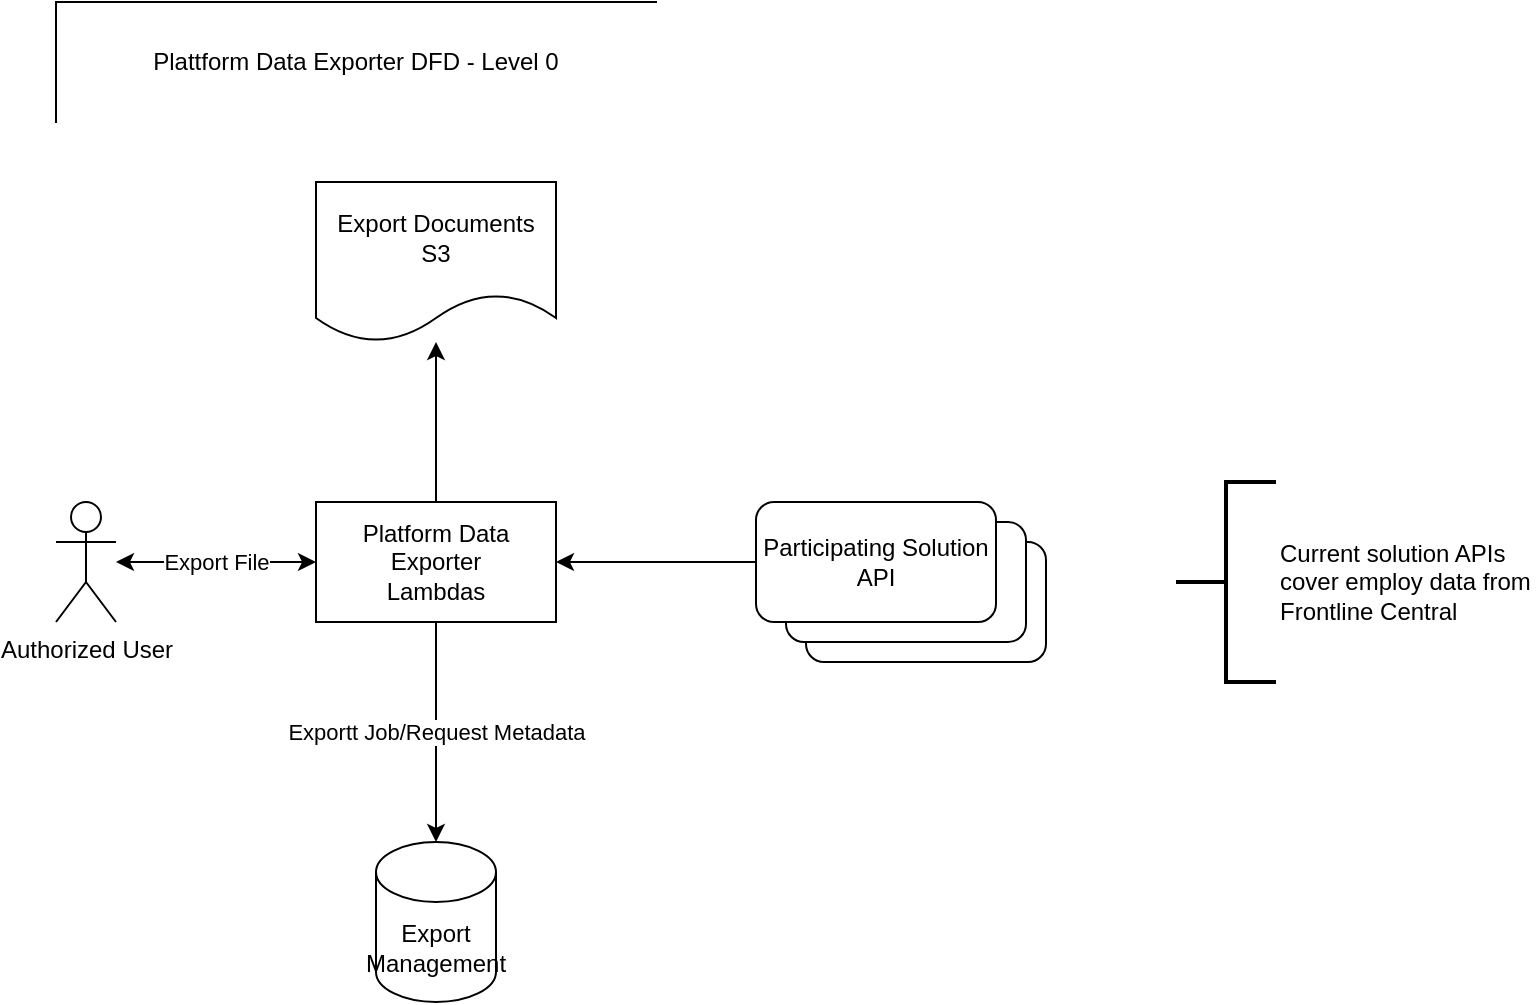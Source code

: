 <mxfile version="20.8.16" type="device"><diagram name="Page-1" id="g7S1QMbIfYLZPxOHycVF"><mxGraphModel dx="1098" dy="988" grid="1" gridSize="10" guides="1" tooltips="1" connect="1" arrows="1" fold="1" page="1" pageScale="1" pageWidth="850" pageHeight="1100" math="0" shadow="0"><root><mxCell id="0"/><mxCell id="1" parent="0"/><mxCell id="-g8zrjvSW6ZdotV9t9QR-7" style="edgeStyle=orthogonalEdgeStyle;rounded=0;orthogonalLoop=1;jettySize=auto;html=1;entryX=1;entryY=0.5;entryDx=0;entryDy=0;exitX=0;exitY=0.5;exitDx=0;exitDy=0;" edge="1" parent="1" source="-g8zrjvSW6ZdotV9t9QR-8" target="-g8zrjvSW6ZdotV9t9QR-1"><mxGeometry relative="1" as="geometry"><mxPoint x="410" y="320" as="targetPoint"/><mxPoint x="350" y="440" as="sourcePoint"/></mxGeometry></mxCell><mxCell id="-g8zrjvSW6ZdotV9t9QR-1" value="Platform Data Exporter&lt;br&gt;Lambdas" style="rounded=0;whiteSpace=wrap;html=1;" vertex="1" parent="1"><mxGeometry x="190" y="290" width="120" height="60" as="geometry"/></mxCell><mxCell id="-g8zrjvSW6ZdotV9t9QR-2" value="Export Management" style="shape=cylinder3;whiteSpace=wrap;html=1;boundedLbl=1;backgroundOutline=1;size=15;" vertex="1" parent="1"><mxGeometry x="220" y="460" width="60" height="80" as="geometry"/></mxCell><mxCell id="-g8zrjvSW6ZdotV9t9QR-3" value="Export Documents&lt;br&gt;S3" style="shape=document;whiteSpace=wrap;html=1;boundedLbl=1;" vertex="1" parent="1"><mxGeometry x="190" y="130" width="120" height="80" as="geometry"/></mxCell><mxCell id="-g8zrjvSW6ZdotV9t9QR-4" value="Authorized User" style="shape=umlActor;verticalLabelPosition=bottom;verticalAlign=top;html=1;outlineConnect=0;" vertex="1" parent="1"><mxGeometry x="60" y="290" width="30" height="60" as="geometry"/></mxCell><mxCell id="-g8zrjvSW6ZdotV9t9QR-5" value="Exportt Job/Request Metadata" style="endArrow=classic;html=1;rounded=0;exitX=0.5;exitY=1;exitDx=0;exitDy=0;entryX=0.5;entryY=0;entryDx=0;entryDy=0;entryPerimeter=0;" edge="1" parent="1" source="-g8zrjvSW6ZdotV9t9QR-1" target="-g8zrjvSW6ZdotV9t9QR-2"><mxGeometry width="50" height="50" relative="1" as="geometry"><mxPoint x="360" y="430" as="sourcePoint"/><mxPoint x="410" y="380" as="targetPoint"/></mxGeometry></mxCell><mxCell id="-g8zrjvSW6ZdotV9t9QR-6" value="" style="endArrow=classic;html=1;rounded=0;exitX=0.5;exitY=0;exitDx=0;exitDy=0;" edge="1" parent="1" source="-g8zrjvSW6ZdotV9t9QR-1" target="-g8zrjvSW6ZdotV9t9QR-3"><mxGeometry width="50" height="50" relative="1" as="geometry"><mxPoint x="250" y="280" as="sourcePoint"/><mxPoint x="300" y="230" as="targetPoint"/></mxGeometry></mxCell><mxCell id="-g8zrjvSW6ZdotV9t9QR-11" value="" style="rounded=1;whiteSpace=wrap;html=1;" vertex="1" parent="1"><mxGeometry x="435" y="310" width="120" height="60" as="geometry"/></mxCell><mxCell id="-g8zrjvSW6ZdotV9t9QR-10" value="" style="rounded=1;whiteSpace=wrap;html=1;" vertex="1" parent="1"><mxGeometry x="425" y="300" width="120" height="60" as="geometry"/></mxCell><mxCell id="-g8zrjvSW6ZdotV9t9QR-8" value="Participating Solution API" style="rounded=1;whiteSpace=wrap;html=1;" vertex="1" parent="1"><mxGeometry x="410" y="290" width="120" height="60" as="geometry"/></mxCell><mxCell id="-g8zrjvSW6ZdotV9t9QR-9" value="Export File" style="endArrow=classic;html=1;rounded=0;entryX=0;entryY=0.5;entryDx=0;entryDy=0;endFill=1;startArrow=classic;startFill=1;" edge="1" parent="1" source="-g8zrjvSW6ZdotV9t9QR-4" target="-g8zrjvSW6ZdotV9t9QR-1"><mxGeometry width="50" height="50" relative="1" as="geometry"><mxPoint x="120" y="390" as="sourcePoint"/><mxPoint x="170" y="340" as="targetPoint"/></mxGeometry></mxCell><mxCell id="-g8zrjvSW6ZdotV9t9QR-13" value="Plattform Data Exporter DFD - Level 0" style="shape=partialRectangle;whiteSpace=wrap;html=1;bottom=0;right=0;fillColor=none;" vertex="1" parent="1"><mxGeometry x="60" y="40" width="300" height="60" as="geometry"/></mxCell><mxCell id="-g8zrjvSW6ZdotV9t9QR-14" value="Current solution APIs &lt;br&gt;cover employ data from&amp;nbsp;&lt;br&gt;Frontline Central" style="strokeWidth=2;html=1;shape=mxgraph.flowchart.annotation_2;align=left;labelPosition=right;pointerEvents=1;" vertex="1" parent="1"><mxGeometry x="620" y="280" width="50" height="100" as="geometry"/></mxCell></root></mxGraphModel></diagram></mxfile>